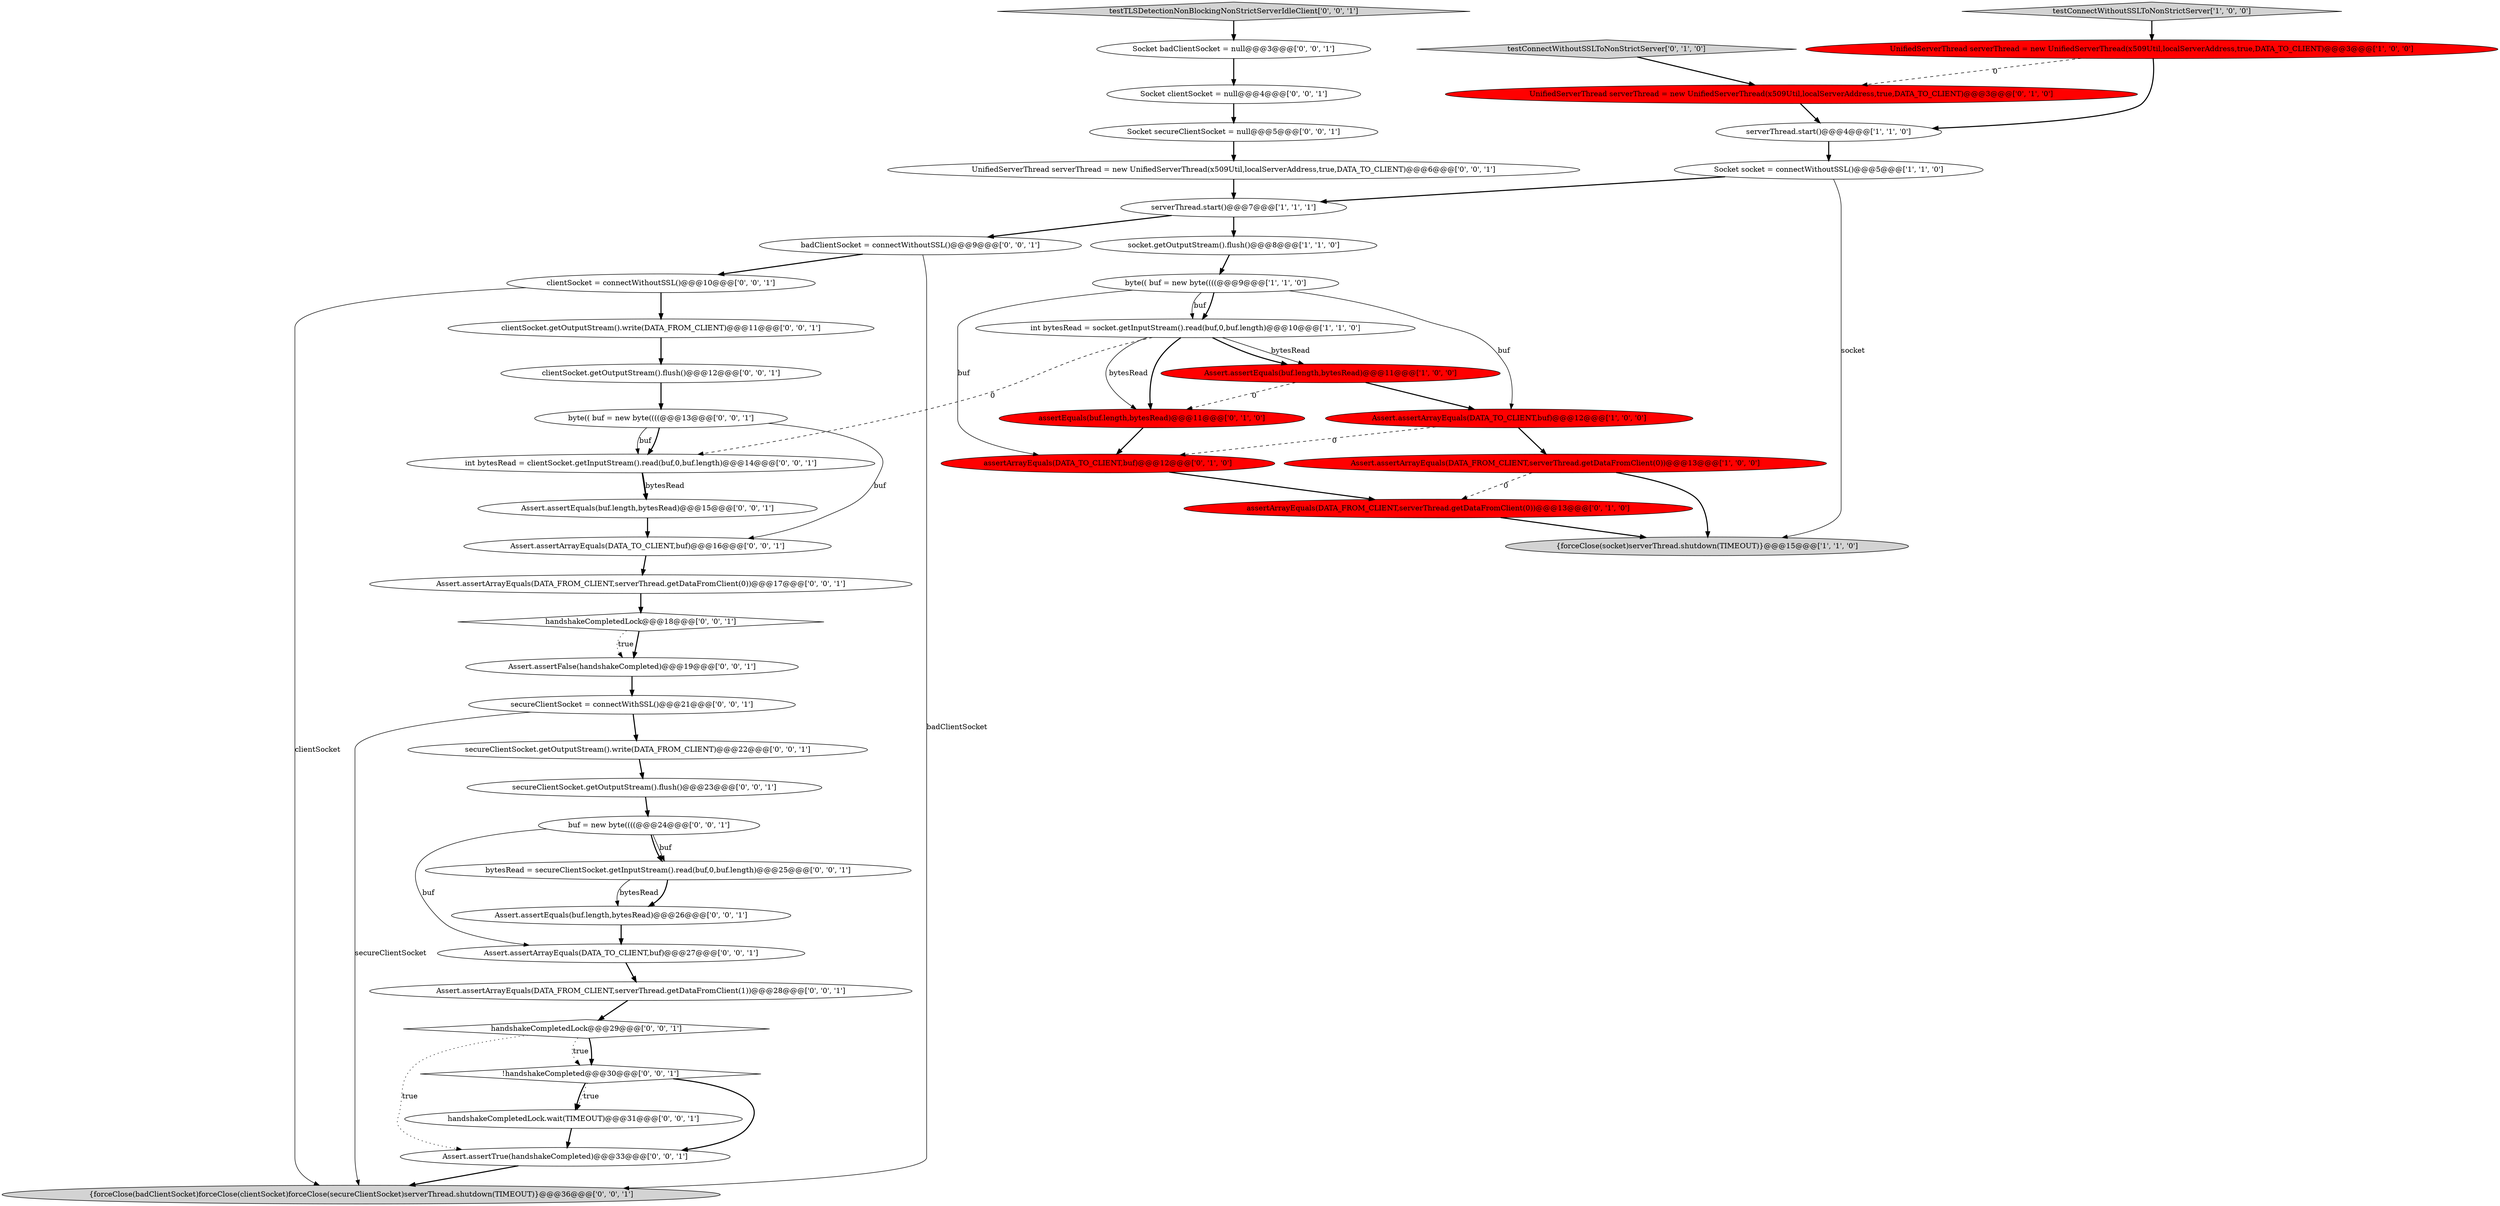 digraph {
6 [style = filled, label = "int bytesRead = socket.getInputStream().read(buf,0,buf.length)@@@10@@@['1', '1', '0']", fillcolor = white, shape = ellipse image = "AAA0AAABBB1BBB"];
22 [style = filled, label = "Socket badClientSocket = null@@@3@@@['0', '0', '1']", fillcolor = white, shape = ellipse image = "AAA0AAABBB3BBB"];
0 [style = filled, label = "Assert.assertArrayEquals(DATA_FROM_CLIENT,serverThread.getDataFromClient(0))@@@13@@@['1', '0', '0']", fillcolor = red, shape = ellipse image = "AAA1AAABBB1BBB"];
30 [style = filled, label = "int bytesRead = clientSocket.getInputStream().read(buf,0,buf.length)@@@14@@@['0', '0', '1']", fillcolor = white, shape = ellipse image = "AAA0AAABBB3BBB"];
8 [style = filled, label = "serverThread.start()@@@7@@@['1', '1', '1']", fillcolor = white, shape = ellipse image = "AAA0AAABBB1BBB"];
28 [style = filled, label = "byte(( buf = new byte((((@@@13@@@['0', '0', '1']", fillcolor = white, shape = ellipse image = "AAA0AAABBB3BBB"];
25 [style = filled, label = "Assert.assertArrayEquals(DATA_TO_CLIENT,buf)@@@16@@@['0', '0', '1']", fillcolor = white, shape = ellipse image = "AAA0AAABBB3BBB"];
38 [style = filled, label = "UnifiedServerThread serverThread = new UnifiedServerThread(x509Util,localServerAddress,true,DATA_TO_CLIENT)@@@6@@@['0', '0', '1']", fillcolor = white, shape = ellipse image = "AAA0AAABBB3BBB"];
21 [style = filled, label = "Assert.assertEquals(buf.length,bytesRead)@@@26@@@['0', '0', '1']", fillcolor = white, shape = ellipse image = "AAA0AAABBB3BBB"];
15 [style = filled, label = "assertEquals(buf.length,bytesRead)@@@11@@@['0', '1', '0']", fillcolor = red, shape = ellipse image = "AAA1AAABBB2BBB"];
24 [style = filled, label = "clientSocket = connectWithoutSSL()@@@10@@@['0', '0', '1']", fillcolor = white, shape = ellipse image = "AAA0AAABBB3BBB"];
10 [style = filled, label = "testConnectWithoutSSLToNonStrictServer['1', '0', '0']", fillcolor = lightgray, shape = diamond image = "AAA0AAABBB1BBB"];
7 [style = filled, label = "Assert.assertArrayEquals(DATA_TO_CLIENT,buf)@@@12@@@['1', '0', '0']", fillcolor = red, shape = ellipse image = "AAA1AAABBB1BBB"];
13 [style = filled, label = "testConnectWithoutSSLToNonStrictServer['0', '1', '0']", fillcolor = lightgray, shape = diamond image = "AAA0AAABBB2BBB"];
31 [style = filled, label = "Assert.assertFalse(handshakeCompleted)@@@19@@@['0', '0', '1']", fillcolor = white, shape = ellipse image = "AAA0AAABBB3BBB"];
5 [style = filled, label = "socket.getOutputStream().flush()@@@8@@@['1', '1', '0']", fillcolor = white, shape = ellipse image = "AAA0AAABBB1BBB"];
42 [style = filled, label = "buf = new byte((((@@@24@@@['0', '0', '1']", fillcolor = white, shape = ellipse image = "AAA0AAABBB3BBB"];
2 [style = filled, label = "{forceClose(socket)serverThread.shutdown(TIMEOUT)}@@@15@@@['1', '1', '0']", fillcolor = lightgray, shape = ellipse image = "AAA0AAABBB1BBB"];
9 [style = filled, label = "Socket socket = connectWithoutSSL()@@@5@@@['1', '1', '0']", fillcolor = white, shape = ellipse image = "AAA0AAABBB1BBB"];
18 [style = filled, label = "Assert.assertArrayEquals(DATA_FROM_CLIENT,serverThread.getDataFromClient(0))@@@17@@@['0', '0', '1']", fillcolor = white, shape = ellipse image = "AAA0AAABBB3BBB"];
35 [style = filled, label = "bytesRead = secureClientSocket.getInputStream().read(buf,0,buf.length)@@@25@@@['0', '0', '1']", fillcolor = white, shape = ellipse image = "AAA0AAABBB3BBB"];
45 [style = filled, label = "secureClientSocket.getOutputStream().write(DATA_FROM_CLIENT)@@@22@@@['0', '0', '1']", fillcolor = white, shape = ellipse image = "AAA0AAABBB3BBB"];
29 [style = filled, label = "{forceClose(badClientSocket)forceClose(clientSocket)forceClose(secureClientSocket)serverThread.shutdown(TIMEOUT)}@@@36@@@['0', '0', '1']", fillcolor = lightgray, shape = ellipse image = "AAA0AAABBB3BBB"];
20 [style = filled, label = "Socket secureClientSocket = null@@@5@@@['0', '0', '1']", fillcolor = white, shape = ellipse image = "AAA0AAABBB3BBB"];
32 [style = filled, label = "!handshakeCompleted@@@30@@@['0', '0', '1']", fillcolor = white, shape = diamond image = "AAA0AAABBB3BBB"];
19 [style = filled, label = "secureClientSocket.getOutputStream().flush()@@@23@@@['0', '0', '1']", fillcolor = white, shape = ellipse image = "AAA0AAABBB3BBB"];
37 [style = filled, label = "Socket clientSocket = null@@@4@@@['0', '0', '1']", fillcolor = white, shape = ellipse image = "AAA0AAABBB3BBB"];
16 [style = filled, label = "assertArrayEquals(DATA_TO_CLIENT,buf)@@@12@@@['0', '1', '0']", fillcolor = red, shape = ellipse image = "AAA1AAABBB2BBB"];
41 [style = filled, label = "Assert.assertEquals(buf.length,bytesRead)@@@15@@@['0', '0', '1']", fillcolor = white, shape = ellipse image = "AAA0AAABBB3BBB"];
14 [style = filled, label = "UnifiedServerThread serverThread = new UnifiedServerThread(x509Util,localServerAddress,true,DATA_TO_CLIENT)@@@3@@@['0', '1', '0']", fillcolor = red, shape = ellipse image = "AAA1AAABBB2BBB"];
17 [style = filled, label = "badClientSocket = connectWithoutSSL()@@@9@@@['0', '0', '1']", fillcolor = white, shape = ellipse image = "AAA0AAABBB3BBB"];
44 [style = filled, label = "handshakeCompletedLock@@@18@@@['0', '0', '1']", fillcolor = white, shape = diamond image = "AAA0AAABBB3BBB"];
39 [style = filled, label = "testTLSDetectionNonBlockingNonStrictServerIdleClient['0', '0', '1']", fillcolor = lightgray, shape = diamond image = "AAA0AAABBB3BBB"];
36 [style = filled, label = "secureClientSocket = connectWithSSL()@@@21@@@['0', '0', '1']", fillcolor = white, shape = ellipse image = "AAA0AAABBB3BBB"];
43 [style = filled, label = "handshakeCompletedLock@@@29@@@['0', '0', '1']", fillcolor = white, shape = diamond image = "AAA0AAABBB3BBB"];
1 [style = filled, label = "byte(( buf = new byte((((@@@9@@@['1', '1', '0']", fillcolor = white, shape = ellipse image = "AAA0AAABBB1BBB"];
11 [style = filled, label = "serverThread.start()@@@4@@@['1', '1', '0']", fillcolor = white, shape = ellipse image = "AAA0AAABBB1BBB"];
34 [style = filled, label = "handshakeCompletedLock.wait(TIMEOUT)@@@31@@@['0', '0', '1']", fillcolor = white, shape = ellipse image = "AAA0AAABBB3BBB"];
23 [style = filled, label = "Assert.assertArrayEquals(DATA_FROM_CLIENT,serverThread.getDataFromClient(1))@@@28@@@['0', '0', '1']", fillcolor = white, shape = ellipse image = "AAA0AAABBB3BBB"];
4 [style = filled, label = "Assert.assertEquals(buf.length,bytesRead)@@@11@@@['1', '0', '0']", fillcolor = red, shape = ellipse image = "AAA1AAABBB1BBB"];
27 [style = filled, label = "clientSocket.getOutputStream().write(DATA_FROM_CLIENT)@@@11@@@['0', '0', '1']", fillcolor = white, shape = ellipse image = "AAA0AAABBB3BBB"];
40 [style = filled, label = "clientSocket.getOutputStream().flush()@@@12@@@['0', '0', '1']", fillcolor = white, shape = ellipse image = "AAA0AAABBB3BBB"];
26 [style = filled, label = "Assert.assertArrayEquals(DATA_TO_CLIENT,buf)@@@27@@@['0', '0', '1']", fillcolor = white, shape = ellipse image = "AAA0AAABBB3BBB"];
12 [style = filled, label = "assertArrayEquals(DATA_FROM_CLIENT,serverThread.getDataFromClient(0))@@@13@@@['0', '1', '0']", fillcolor = red, shape = ellipse image = "AAA1AAABBB2BBB"];
3 [style = filled, label = "UnifiedServerThread serverThread = new UnifiedServerThread(x509Util,localServerAddress,true,DATA_TO_CLIENT)@@@3@@@['1', '0', '0']", fillcolor = red, shape = ellipse image = "AAA1AAABBB1BBB"];
33 [style = filled, label = "Assert.assertTrue(handshakeCompleted)@@@33@@@['0', '0', '1']", fillcolor = white, shape = ellipse image = "AAA0AAABBB3BBB"];
19->42 [style = bold, label=""];
1->7 [style = solid, label="buf"];
30->41 [style = bold, label=""];
32->34 [style = dotted, label="true"];
28->30 [style = bold, label=""];
22->37 [style = bold, label=""];
6->4 [style = solid, label="bytesRead"];
7->16 [style = dashed, label="0"];
28->30 [style = solid, label="buf"];
24->29 [style = solid, label="clientSocket"];
0->2 [style = bold, label=""];
34->33 [style = bold, label=""];
23->43 [style = bold, label=""];
25->18 [style = bold, label=""];
3->11 [style = bold, label=""];
37->20 [style = bold, label=""];
43->32 [style = bold, label=""];
17->29 [style = solid, label="badClientSocket"];
10->3 [style = bold, label=""];
31->36 [style = bold, label=""];
7->0 [style = bold, label=""];
32->34 [style = bold, label=""];
40->28 [style = bold, label=""];
20->38 [style = bold, label=""];
1->16 [style = solid, label="buf"];
43->32 [style = dotted, label="true"];
0->12 [style = dashed, label="0"];
11->9 [style = bold, label=""];
9->8 [style = bold, label=""];
15->16 [style = bold, label=""];
35->21 [style = bold, label=""];
32->33 [style = bold, label=""];
4->7 [style = bold, label=""];
6->15 [style = bold, label=""];
36->29 [style = solid, label="secureClientSocket"];
42->35 [style = bold, label=""];
33->29 [style = bold, label=""];
39->22 [style = bold, label=""];
9->2 [style = solid, label="socket"];
8->17 [style = bold, label=""];
42->35 [style = solid, label="buf"];
5->1 [style = bold, label=""];
6->4 [style = bold, label=""];
12->2 [style = bold, label=""];
21->26 [style = bold, label=""];
17->24 [style = bold, label=""];
1->6 [style = bold, label=""];
18->44 [style = bold, label=""];
35->21 [style = solid, label="bytesRead"];
8->5 [style = bold, label=""];
45->19 [style = bold, label=""];
6->15 [style = solid, label="bytesRead"];
4->15 [style = dashed, label="0"];
26->23 [style = bold, label=""];
28->25 [style = solid, label="buf"];
42->26 [style = solid, label="buf"];
43->33 [style = dotted, label="true"];
44->31 [style = dotted, label="true"];
6->30 [style = dashed, label="0"];
27->40 [style = bold, label=""];
38->8 [style = bold, label=""];
41->25 [style = bold, label=""];
36->45 [style = bold, label=""];
3->14 [style = dashed, label="0"];
30->41 [style = solid, label="bytesRead"];
1->6 [style = solid, label="buf"];
14->11 [style = bold, label=""];
16->12 [style = bold, label=""];
13->14 [style = bold, label=""];
24->27 [style = bold, label=""];
44->31 [style = bold, label=""];
}
